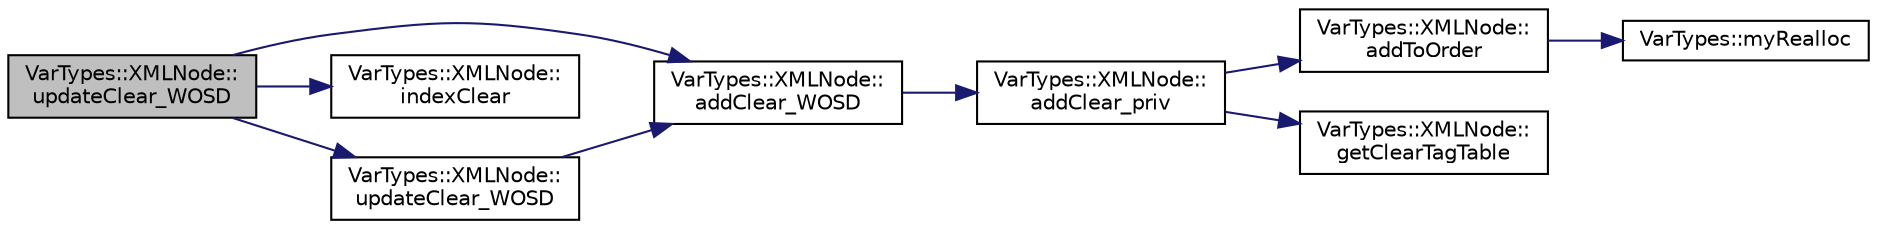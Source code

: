 digraph "VarTypes::XMLNode::updateClear_WOSD"
{
 // INTERACTIVE_SVG=YES
  edge [fontname="Helvetica",fontsize="10",labelfontname="Helvetica",labelfontsize="10"];
  node [fontname="Helvetica",fontsize="10",shape=record];
  rankdir="LR";
  Node1 [label="VarTypes::XMLNode::\lupdateClear_WOSD",height=0.2,width=0.4,color="black", fillcolor="grey75", style="filled", fontcolor="black"];
  Node1 -> Node2 [color="midnightblue",fontsize="10",style="solid",fontname="Helvetica"];
  Node2 [label="VarTypes::XMLNode::\laddClear_WOSD",height=0.2,width=0.4,color="black", fillcolor="white", style="filled",URL="$dd/df5/struct_var_types_1_1_x_m_l_node.html#a4f9cac61add2485eac43dff41444af48"];
  Node2 -> Node3 [color="midnightblue",fontsize="10",style="solid",fontname="Helvetica"];
  Node3 [label="VarTypes::XMLNode::\laddClear_priv",height=0.2,width=0.4,color="black", fillcolor="white", style="filled",URL="$dd/df5/struct_var_types_1_1_x_m_l_node.html#a09e0d993b2d6952abcf65b73061d8f0a"];
  Node3 -> Node4 [color="midnightblue",fontsize="10",style="solid",fontname="Helvetica"];
  Node4 [label="VarTypes::XMLNode::\laddToOrder",height=0.2,width=0.4,color="black", fillcolor="white", style="filled",URL="$dd/df5/struct_var_types_1_1_x_m_l_node.html#a8966be07a58188f95a3cee4510c73dbf"];
  Node4 -> Node5 [color="midnightblue",fontsize="10",style="solid",fontname="Helvetica"];
  Node5 [label="VarTypes::myRealloc",height=0.2,width=0.4,color="black", fillcolor="white", style="filled",URL="$d1/dde/namespace_var_types.html#a47f43809f22c37a229ee6451c4db2ede"];
  Node3 -> Node6 [color="midnightblue",fontsize="10",style="solid",fontname="Helvetica"];
  Node6 [label="VarTypes::XMLNode::\lgetClearTagTable",height=0.2,width=0.4,color="black", fillcolor="white", style="filled",URL="$dd/df5/struct_var_types_1_1_x_m_l_node.html#ac6ee40bfd9ce673c2e5d170580a3e608"];
  Node1 -> Node7 [color="midnightblue",fontsize="10",style="solid",fontname="Helvetica"];
  Node7 [label="VarTypes::XMLNode::\lindexClear",height=0.2,width=0.4,color="black", fillcolor="white", style="filled",URL="$dd/df5/struct_var_types_1_1_x_m_l_node.html#a071d1dce0a349655e3bf07ef92837224"];
  Node1 -> Node8 [color="midnightblue",fontsize="10",style="solid",fontname="Helvetica"];
  Node8 [label="VarTypes::XMLNode::\lupdateClear_WOSD",height=0.2,width=0.4,color="black", fillcolor="white", style="filled",URL="$dd/df5/struct_var_types_1_1_x_m_l_node.html#aec946e6b25da5e07c2b90bae41db6964"];
  Node8 -> Node2 [color="midnightblue",fontsize="10",style="solid",fontname="Helvetica"];
}
